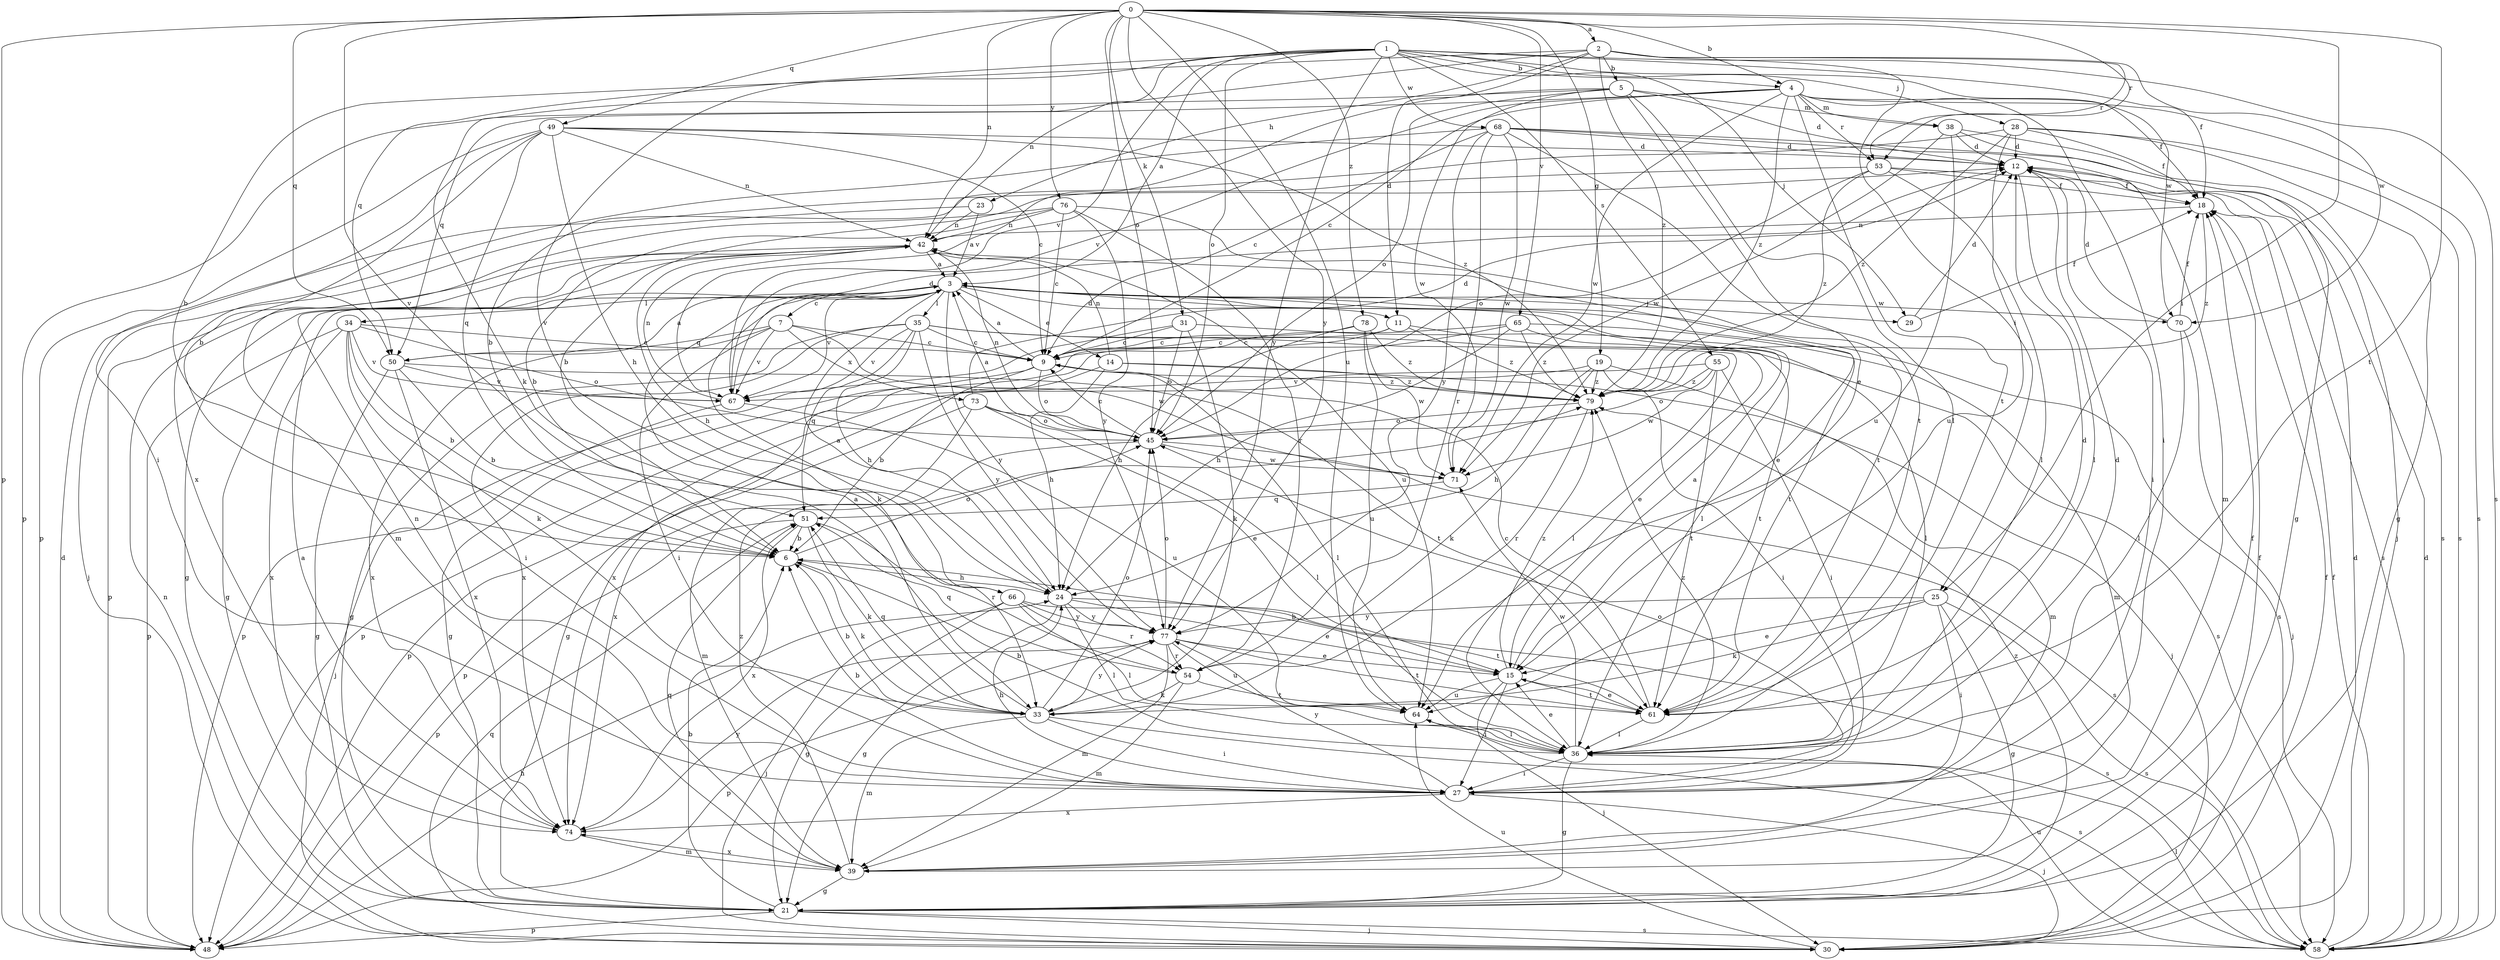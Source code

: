 strict digraph  {
0;
1;
2;
3;
4;
5;
6;
7;
9;
11;
12;
14;
15;
18;
19;
21;
23;
24;
25;
27;
28;
29;
30;
31;
33;
34;
35;
36;
38;
39;
42;
45;
48;
49;
50;
51;
53;
54;
55;
58;
61;
64;
65;
66;
67;
68;
70;
71;
73;
74;
76;
77;
78;
79;
0 -> 2  [label=a];
0 -> 4  [label=b];
0 -> 19  [label=g];
0 -> 25  [label=i];
0 -> 31  [label=k];
0 -> 42  [label=n];
0 -> 45  [label=o];
0 -> 48  [label=p];
0 -> 49  [label=q];
0 -> 50  [label=q];
0 -> 53  [label=r];
0 -> 61  [label=t];
0 -> 64  [label=u];
0 -> 65  [label=v];
0 -> 66  [label=v];
0 -> 76  [label=y];
0 -> 77  [label=y];
0 -> 78  [label=z];
1 -> 3  [label=a];
1 -> 4  [label=b];
1 -> 18  [label=f];
1 -> 28  [label=j];
1 -> 29  [label=j];
1 -> 42  [label=n];
1 -> 45  [label=o];
1 -> 50  [label=q];
1 -> 55  [label=s];
1 -> 58  [label=s];
1 -> 66  [label=v];
1 -> 67  [label=v];
1 -> 68  [label=w];
1 -> 70  [label=w];
1 -> 77  [label=y];
2 -> 5  [label=b];
2 -> 6  [label=b];
2 -> 11  [label=d];
2 -> 23  [label=h];
2 -> 25  [label=i];
2 -> 33  [label=k];
2 -> 53  [label=r];
2 -> 70  [label=w];
2 -> 79  [label=z];
3 -> 7  [label=c];
3 -> 11  [label=d];
3 -> 14  [label=e];
3 -> 21  [label=g];
3 -> 29  [label=j];
3 -> 33  [label=k];
3 -> 34  [label=l];
3 -> 35  [label=l];
3 -> 36  [label=l];
3 -> 58  [label=s];
3 -> 61  [label=t];
3 -> 67  [label=v];
3 -> 70  [label=w];
3 -> 77  [label=y];
4 -> 9  [label=c];
4 -> 18  [label=f];
4 -> 27  [label=i];
4 -> 38  [label=m];
4 -> 50  [label=q];
4 -> 53  [label=r];
4 -> 58  [label=s];
4 -> 61  [label=t];
4 -> 67  [label=v];
4 -> 71  [label=w];
4 -> 79  [label=z];
5 -> 12  [label=d];
5 -> 15  [label=e];
5 -> 36  [label=l];
5 -> 38  [label=m];
5 -> 45  [label=o];
5 -> 48  [label=p];
5 -> 67  [label=v];
5 -> 71  [label=w];
6 -> 24  [label=h];
6 -> 33  [label=k];
6 -> 45  [label=o];
7 -> 9  [label=c];
7 -> 27  [label=i];
7 -> 50  [label=q];
7 -> 67  [label=v];
7 -> 71  [label=w];
7 -> 73  [label=x];
7 -> 74  [label=x];
9 -> 3  [label=a];
9 -> 6  [label=b];
9 -> 21  [label=g];
9 -> 36  [label=l];
9 -> 45  [label=o];
9 -> 79  [label=z];
11 -> 9  [label=c];
11 -> 48  [label=p];
11 -> 61  [label=t];
11 -> 79  [label=z];
12 -> 18  [label=f];
12 -> 27  [label=i];
12 -> 36  [label=l];
14 -> 21  [label=g];
14 -> 24  [label=h];
14 -> 30  [label=j];
14 -> 42  [label=n];
14 -> 79  [label=z];
15 -> 3  [label=a];
15 -> 6  [label=b];
15 -> 27  [label=i];
15 -> 30  [label=j];
15 -> 61  [label=t];
15 -> 64  [label=u];
15 -> 79  [label=z];
18 -> 42  [label=n];
18 -> 79  [label=z];
19 -> 24  [label=h];
19 -> 27  [label=i];
19 -> 33  [label=k];
19 -> 39  [label=m];
19 -> 67  [label=v];
19 -> 79  [label=z];
21 -> 6  [label=b];
21 -> 18  [label=f];
21 -> 30  [label=j];
21 -> 48  [label=p];
21 -> 58  [label=s];
21 -> 79  [label=z];
23 -> 3  [label=a];
23 -> 30  [label=j];
23 -> 42  [label=n];
24 -> 3  [label=a];
24 -> 15  [label=e];
24 -> 21  [label=g];
24 -> 36  [label=l];
24 -> 61  [label=t];
24 -> 77  [label=y];
25 -> 15  [label=e];
25 -> 21  [label=g];
25 -> 27  [label=i];
25 -> 33  [label=k];
25 -> 58  [label=s];
25 -> 77  [label=y];
27 -> 6  [label=b];
27 -> 24  [label=h];
27 -> 30  [label=j];
27 -> 42  [label=n];
27 -> 45  [label=o];
27 -> 74  [label=x];
27 -> 77  [label=y];
28 -> 6  [label=b];
28 -> 12  [label=d];
28 -> 18  [label=f];
28 -> 21  [label=g];
28 -> 58  [label=s];
28 -> 64  [label=u];
28 -> 79  [label=z];
29 -> 12  [label=d];
29 -> 18  [label=f];
30 -> 12  [label=d];
30 -> 18  [label=f];
30 -> 42  [label=n];
30 -> 51  [label=q];
30 -> 64  [label=u];
31 -> 9  [label=c];
31 -> 33  [label=k];
31 -> 45  [label=o];
31 -> 48  [label=p];
31 -> 58  [label=s];
33 -> 3  [label=a];
33 -> 6  [label=b];
33 -> 27  [label=i];
33 -> 39  [label=m];
33 -> 45  [label=o];
33 -> 51  [label=q];
33 -> 58  [label=s];
33 -> 77  [label=y];
34 -> 6  [label=b];
34 -> 9  [label=c];
34 -> 27  [label=i];
34 -> 33  [label=k];
34 -> 45  [label=o];
34 -> 48  [label=p];
34 -> 67  [label=v];
34 -> 74  [label=x];
35 -> 9  [label=c];
35 -> 15  [label=e];
35 -> 21  [label=g];
35 -> 24  [label=h];
35 -> 36  [label=l];
35 -> 51  [label=q];
35 -> 67  [label=v];
35 -> 74  [label=x];
35 -> 77  [label=y];
36 -> 6  [label=b];
36 -> 12  [label=d];
36 -> 15  [label=e];
36 -> 21  [label=g];
36 -> 27  [label=i];
36 -> 71  [label=w];
36 -> 79  [label=z];
38 -> 12  [label=d];
38 -> 21  [label=g];
38 -> 58  [label=s];
38 -> 64  [label=u];
38 -> 71  [label=w];
39 -> 18  [label=f];
39 -> 21  [label=g];
39 -> 51  [label=q];
39 -> 74  [label=x];
39 -> 79  [label=z];
42 -> 3  [label=a];
42 -> 15  [label=e];
42 -> 21  [label=g];
42 -> 24  [label=h];
42 -> 48  [label=p];
42 -> 64  [label=u];
45 -> 3  [label=a];
45 -> 9  [label=c];
45 -> 39  [label=m];
45 -> 42  [label=n];
45 -> 58  [label=s];
45 -> 71  [label=w];
48 -> 12  [label=d];
48 -> 24  [label=h];
49 -> 6  [label=b];
49 -> 9  [label=c];
49 -> 12  [label=d];
49 -> 24  [label=h];
49 -> 27  [label=i];
49 -> 42  [label=n];
49 -> 48  [label=p];
49 -> 51  [label=q];
49 -> 79  [label=z];
50 -> 3  [label=a];
50 -> 6  [label=b];
50 -> 21  [label=g];
50 -> 61  [label=t];
50 -> 67  [label=v];
50 -> 74  [label=x];
51 -> 6  [label=b];
51 -> 33  [label=k];
51 -> 48  [label=p];
51 -> 54  [label=r];
51 -> 74  [label=x];
53 -> 6  [label=b];
53 -> 18  [label=f];
53 -> 36  [label=l];
53 -> 45  [label=o];
53 -> 58  [label=s];
53 -> 79  [label=z];
54 -> 33  [label=k];
54 -> 39  [label=m];
54 -> 51  [label=q];
54 -> 61  [label=t];
55 -> 27  [label=i];
55 -> 45  [label=o];
55 -> 48  [label=p];
55 -> 61  [label=t];
55 -> 71  [label=w];
55 -> 79  [label=z];
58 -> 12  [label=d];
58 -> 18  [label=f];
58 -> 36  [label=l];
58 -> 64  [label=u];
61 -> 9  [label=c];
61 -> 12  [label=d];
61 -> 15  [label=e];
61 -> 36  [label=l];
64 -> 36  [label=l];
65 -> 9  [label=c];
65 -> 24  [label=h];
65 -> 36  [label=l];
65 -> 39  [label=m];
65 -> 74  [label=x];
65 -> 79  [label=z];
66 -> 21  [label=g];
66 -> 30  [label=j];
66 -> 36  [label=l];
66 -> 54  [label=r];
66 -> 58  [label=s];
66 -> 77  [label=y];
67 -> 12  [label=d];
67 -> 30  [label=j];
67 -> 42  [label=n];
67 -> 64  [label=u];
68 -> 9  [label=c];
68 -> 12  [label=d];
68 -> 30  [label=j];
68 -> 39  [label=m];
68 -> 54  [label=r];
68 -> 61  [label=t];
68 -> 71  [label=w];
68 -> 74  [label=x];
68 -> 77  [label=y];
70 -> 12  [label=d];
70 -> 18  [label=f];
70 -> 30  [label=j];
70 -> 36  [label=l];
71 -> 51  [label=q];
73 -> 12  [label=d];
73 -> 15  [label=e];
73 -> 36  [label=l];
73 -> 45  [label=o];
73 -> 48  [label=p];
73 -> 74  [label=x];
74 -> 3  [label=a];
74 -> 39  [label=m];
74 -> 77  [label=y];
76 -> 6  [label=b];
76 -> 9  [label=c];
76 -> 39  [label=m];
76 -> 42  [label=n];
76 -> 54  [label=r];
76 -> 61  [label=t];
76 -> 77  [label=y];
77 -> 15  [label=e];
77 -> 39  [label=m];
77 -> 45  [label=o];
77 -> 48  [label=p];
77 -> 54  [label=r];
77 -> 61  [label=t];
77 -> 64  [label=u];
78 -> 9  [label=c];
78 -> 24  [label=h];
78 -> 64  [label=u];
78 -> 71  [label=w];
78 -> 79  [label=z];
79 -> 45  [label=o];
79 -> 54  [label=r];
}

